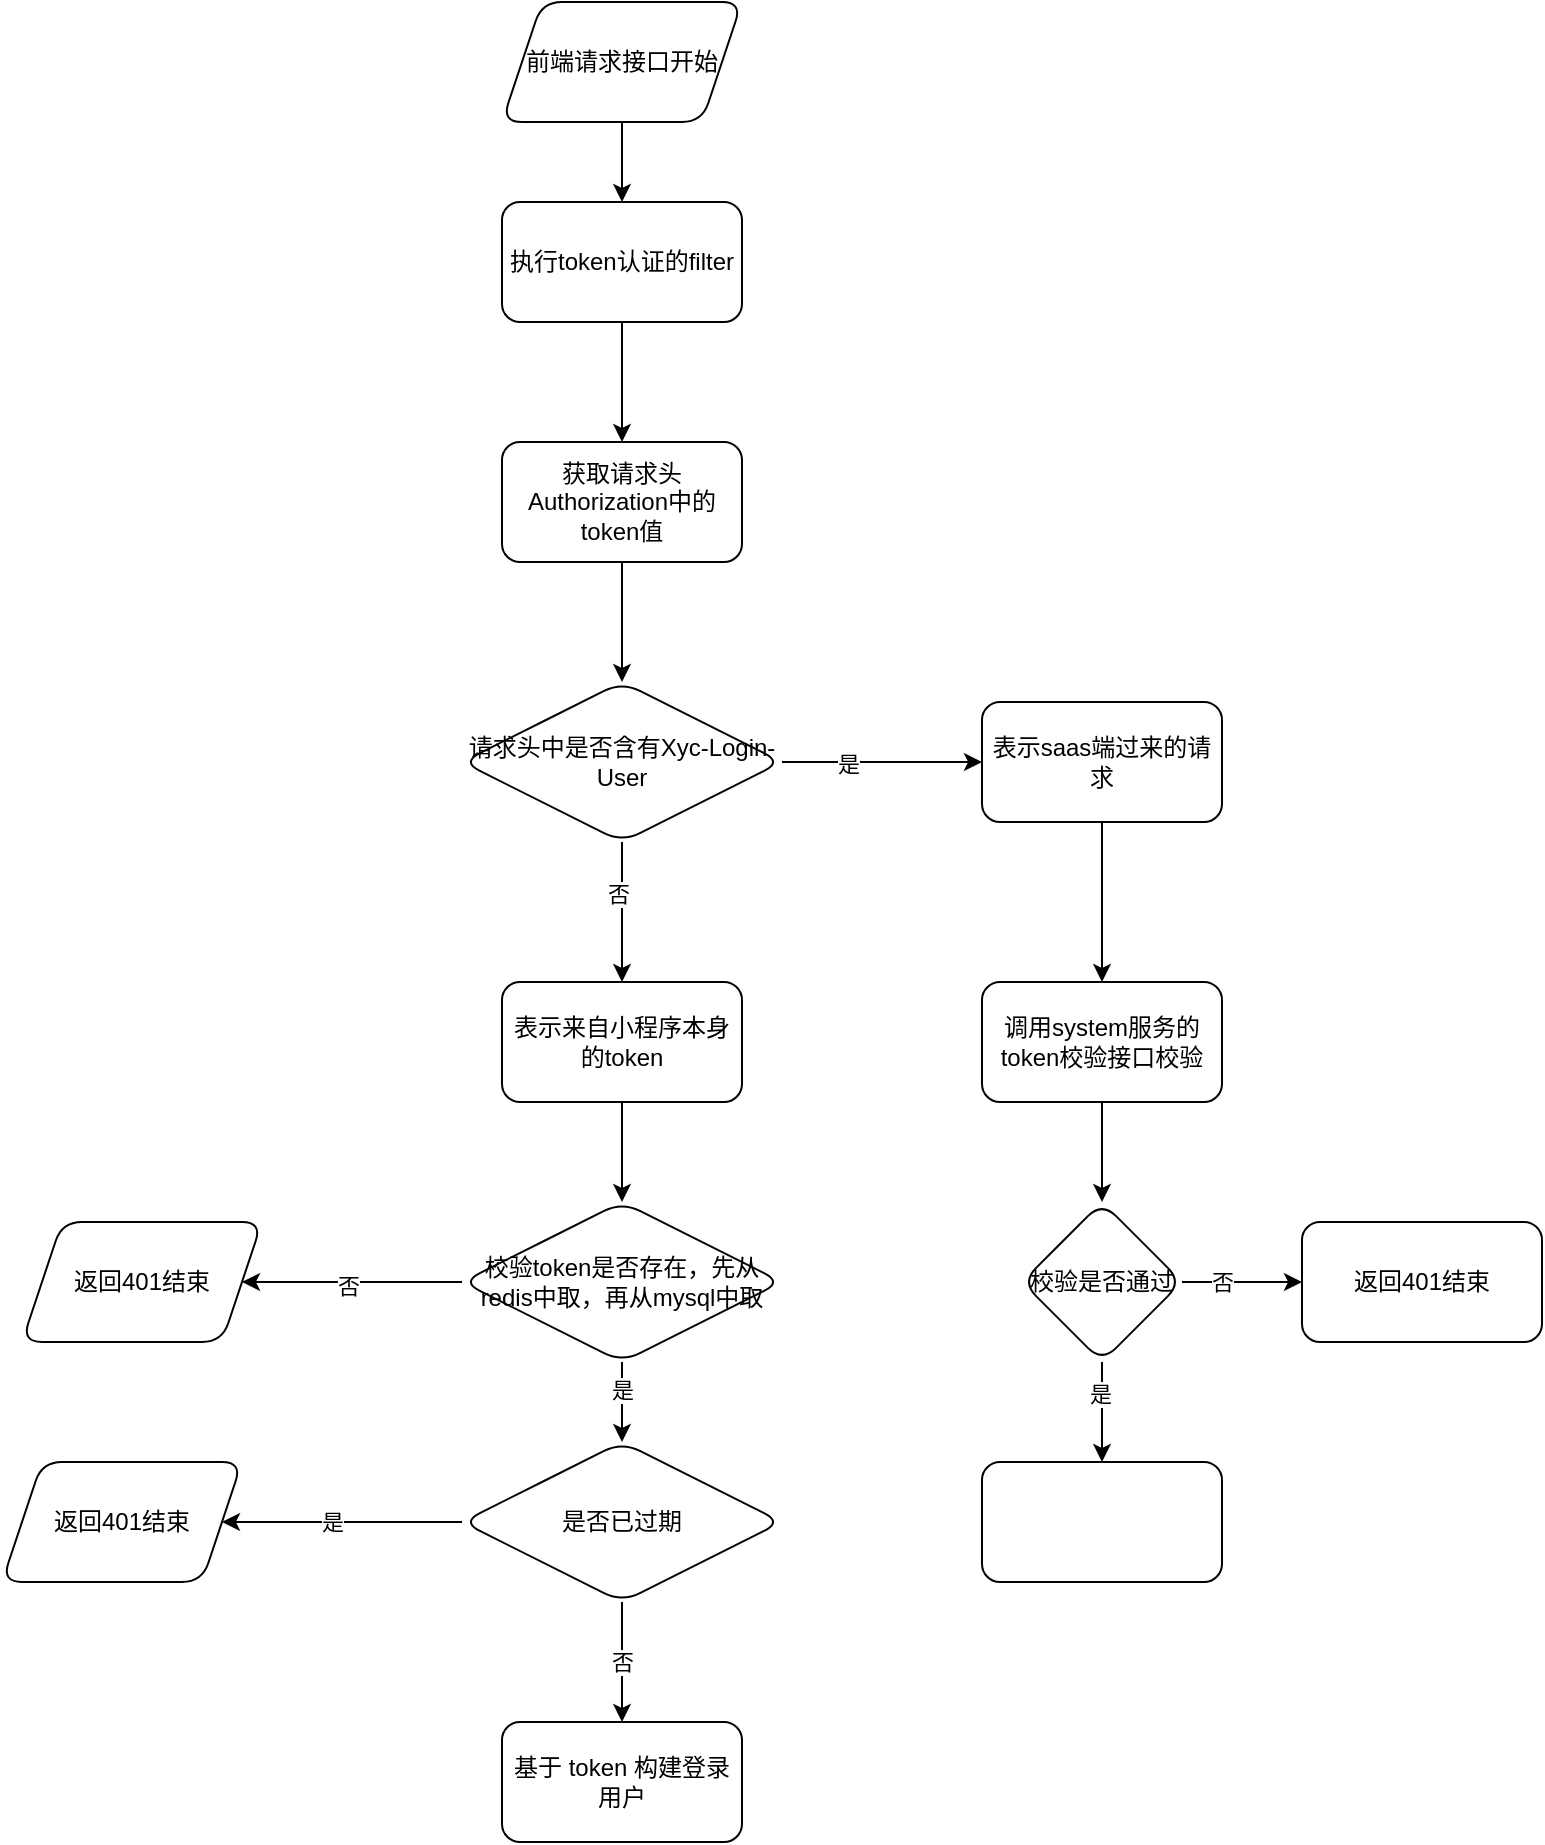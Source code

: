 <mxfile version="24.0.7" type="github">
  <diagram id="C5RBs43oDa-KdzZeNtuy" name="Page-1">
    <mxGraphModel dx="1434" dy="780" grid="1" gridSize="10" guides="1" tooltips="1" connect="1" arrows="1" fold="1" page="1" pageScale="1" pageWidth="827" pageHeight="1169" math="0" shadow="0">
      <root>
        <mxCell id="WIyWlLk6GJQsqaUBKTNV-0" />
        <mxCell id="WIyWlLk6GJQsqaUBKTNV-1" parent="WIyWlLk6GJQsqaUBKTNV-0" />
        <mxCell id="ojOlT_hlwT6HIEAQez5l-4" value="" style="edgeStyle=orthogonalEdgeStyle;rounded=0;orthogonalLoop=1;jettySize=auto;html=1;" edge="1" parent="WIyWlLk6GJQsqaUBKTNV-1" source="ojOlT_hlwT6HIEAQez5l-2" target="ojOlT_hlwT6HIEAQez5l-3">
          <mxGeometry relative="1" as="geometry" />
        </mxCell>
        <mxCell id="ojOlT_hlwT6HIEAQez5l-2" value="前端请求接口开始" style="shape=parallelogram;perimeter=parallelogramPerimeter;whiteSpace=wrap;html=1;fixedSize=1;rounded=1;glass=0;strokeWidth=1;shadow=0;" vertex="1" parent="WIyWlLk6GJQsqaUBKTNV-1">
          <mxGeometry x="260" y="30" width="120" height="60" as="geometry" />
        </mxCell>
        <mxCell id="ojOlT_hlwT6HIEAQez5l-15" value="" style="edgeStyle=orthogonalEdgeStyle;rounded=0;orthogonalLoop=1;jettySize=auto;html=1;" edge="1" parent="WIyWlLk6GJQsqaUBKTNV-1" source="ojOlT_hlwT6HIEAQez5l-3" target="ojOlT_hlwT6HIEAQez5l-14">
          <mxGeometry relative="1" as="geometry" />
        </mxCell>
        <mxCell id="ojOlT_hlwT6HIEAQez5l-3" value="执行token认证的filter" style="whiteSpace=wrap;html=1;rounded=1;glass=0;strokeWidth=1;shadow=0;" vertex="1" parent="WIyWlLk6GJQsqaUBKTNV-1">
          <mxGeometry x="260" y="130" width="120" height="60" as="geometry" />
        </mxCell>
        <mxCell id="ojOlT_hlwT6HIEAQez5l-10" value="" style="edgeStyle=orthogonalEdgeStyle;rounded=0;orthogonalLoop=1;jettySize=auto;html=1;" edge="1" parent="WIyWlLk6GJQsqaUBKTNV-1" source="ojOlT_hlwT6HIEAQez5l-7" target="ojOlT_hlwT6HIEAQez5l-9">
          <mxGeometry relative="1" as="geometry" />
        </mxCell>
        <mxCell id="ojOlT_hlwT6HIEAQez5l-11" value="是" style="edgeLabel;html=1;align=center;verticalAlign=middle;resizable=0;points=[];" vertex="1" connectable="0" parent="ojOlT_hlwT6HIEAQez5l-10">
          <mxGeometry x="-0.34" y="-1" relative="1" as="geometry">
            <mxPoint as="offset" />
          </mxGeometry>
        </mxCell>
        <mxCell id="ojOlT_hlwT6HIEAQez5l-26" value="" style="edgeStyle=orthogonalEdgeStyle;rounded=0;orthogonalLoop=1;jettySize=auto;html=1;" edge="1" parent="WIyWlLk6GJQsqaUBKTNV-1" source="ojOlT_hlwT6HIEAQez5l-7" target="ojOlT_hlwT6HIEAQez5l-25">
          <mxGeometry relative="1" as="geometry" />
        </mxCell>
        <mxCell id="ojOlT_hlwT6HIEAQez5l-27" value="否" style="edgeLabel;html=1;align=center;verticalAlign=middle;resizable=0;points=[];" vertex="1" connectable="0" parent="ojOlT_hlwT6HIEAQez5l-26">
          <mxGeometry x="-0.267" y="-2" relative="1" as="geometry">
            <mxPoint as="offset" />
          </mxGeometry>
        </mxCell>
        <mxCell id="ojOlT_hlwT6HIEAQez5l-7" value="请求头中是否含有Xyc-Login-User" style="rhombus;whiteSpace=wrap;html=1;rounded=1;glass=0;strokeWidth=1;shadow=0;" vertex="1" parent="WIyWlLk6GJQsqaUBKTNV-1">
          <mxGeometry x="240" y="370" width="160" height="80" as="geometry" />
        </mxCell>
        <mxCell id="ojOlT_hlwT6HIEAQez5l-13" value="" style="edgeStyle=orthogonalEdgeStyle;rounded=0;orthogonalLoop=1;jettySize=auto;html=1;" edge="1" parent="WIyWlLk6GJQsqaUBKTNV-1" source="ojOlT_hlwT6HIEAQez5l-9" target="ojOlT_hlwT6HIEAQez5l-12">
          <mxGeometry relative="1" as="geometry" />
        </mxCell>
        <mxCell id="ojOlT_hlwT6HIEAQez5l-9" value="表示saas端过来的请求" style="whiteSpace=wrap;html=1;rounded=1;glass=0;strokeWidth=1;shadow=0;" vertex="1" parent="WIyWlLk6GJQsqaUBKTNV-1">
          <mxGeometry x="500" y="380" width="120" height="60" as="geometry" />
        </mxCell>
        <mxCell id="ojOlT_hlwT6HIEAQez5l-18" value="" style="edgeStyle=orthogonalEdgeStyle;rounded=0;orthogonalLoop=1;jettySize=auto;html=1;" edge="1" parent="WIyWlLk6GJQsqaUBKTNV-1" source="ojOlT_hlwT6HIEAQez5l-12" target="ojOlT_hlwT6HIEAQez5l-17">
          <mxGeometry relative="1" as="geometry" />
        </mxCell>
        <mxCell id="ojOlT_hlwT6HIEAQez5l-12" value="调用system服务的token校验接口校验" style="whiteSpace=wrap;html=1;rounded=1;glass=0;strokeWidth=1;shadow=0;" vertex="1" parent="WIyWlLk6GJQsqaUBKTNV-1">
          <mxGeometry x="500" y="520" width="120" height="60" as="geometry" />
        </mxCell>
        <mxCell id="ojOlT_hlwT6HIEAQez5l-16" style="edgeStyle=orthogonalEdgeStyle;rounded=0;orthogonalLoop=1;jettySize=auto;html=1;entryX=0.5;entryY=0;entryDx=0;entryDy=0;" edge="1" parent="WIyWlLk6GJQsqaUBKTNV-1" source="ojOlT_hlwT6HIEAQez5l-14" target="ojOlT_hlwT6HIEAQez5l-7">
          <mxGeometry relative="1" as="geometry" />
        </mxCell>
        <mxCell id="ojOlT_hlwT6HIEAQez5l-14" value="获取请求头Authorization中的token值" style="whiteSpace=wrap;html=1;rounded=1;glass=0;strokeWidth=1;shadow=0;" vertex="1" parent="WIyWlLk6GJQsqaUBKTNV-1">
          <mxGeometry x="260" y="250" width="120" height="60" as="geometry" />
        </mxCell>
        <mxCell id="ojOlT_hlwT6HIEAQez5l-20" value="" style="edgeStyle=orthogonalEdgeStyle;rounded=0;orthogonalLoop=1;jettySize=auto;html=1;" edge="1" parent="WIyWlLk6GJQsqaUBKTNV-1" source="ojOlT_hlwT6HIEAQez5l-17" target="ojOlT_hlwT6HIEAQez5l-19">
          <mxGeometry relative="1" as="geometry" />
        </mxCell>
        <mxCell id="ojOlT_hlwT6HIEAQez5l-21" value="否" style="edgeLabel;html=1;align=center;verticalAlign=middle;resizable=0;points=[];" vertex="1" connectable="0" parent="ojOlT_hlwT6HIEAQez5l-20">
          <mxGeometry x="-0.333" relative="1" as="geometry">
            <mxPoint as="offset" />
          </mxGeometry>
        </mxCell>
        <mxCell id="ojOlT_hlwT6HIEAQez5l-23" value="" style="edgeStyle=orthogonalEdgeStyle;rounded=0;orthogonalLoop=1;jettySize=auto;html=1;" edge="1" parent="WIyWlLk6GJQsqaUBKTNV-1" source="ojOlT_hlwT6HIEAQez5l-17" target="ojOlT_hlwT6HIEAQez5l-22">
          <mxGeometry relative="1" as="geometry" />
        </mxCell>
        <mxCell id="ojOlT_hlwT6HIEAQez5l-24" value="是" style="edgeLabel;html=1;align=center;verticalAlign=middle;resizable=0;points=[];" vertex="1" connectable="0" parent="ojOlT_hlwT6HIEAQez5l-23">
          <mxGeometry x="-0.36" y="-1" relative="1" as="geometry">
            <mxPoint as="offset" />
          </mxGeometry>
        </mxCell>
        <mxCell id="ojOlT_hlwT6HIEAQez5l-17" value="校验是否通过" style="rhombus;whiteSpace=wrap;html=1;rounded=1;glass=0;strokeWidth=1;shadow=0;" vertex="1" parent="WIyWlLk6GJQsqaUBKTNV-1">
          <mxGeometry x="520" y="630" width="80" height="80" as="geometry" />
        </mxCell>
        <mxCell id="ojOlT_hlwT6HIEAQez5l-19" value="返回401结束" style="whiteSpace=wrap;html=1;rounded=1;glass=0;strokeWidth=1;shadow=0;" vertex="1" parent="WIyWlLk6GJQsqaUBKTNV-1">
          <mxGeometry x="660" y="640" width="120" height="60" as="geometry" />
        </mxCell>
        <mxCell id="ojOlT_hlwT6HIEAQez5l-22" value="" style="whiteSpace=wrap;html=1;rounded=1;glass=0;strokeWidth=1;shadow=0;" vertex="1" parent="WIyWlLk6GJQsqaUBKTNV-1">
          <mxGeometry x="500" y="760" width="120" height="60" as="geometry" />
        </mxCell>
        <mxCell id="ojOlT_hlwT6HIEAQez5l-29" value="" style="edgeStyle=orthogonalEdgeStyle;rounded=0;orthogonalLoop=1;jettySize=auto;html=1;" edge="1" parent="WIyWlLk6GJQsqaUBKTNV-1" source="ojOlT_hlwT6HIEAQez5l-25">
          <mxGeometry relative="1" as="geometry">
            <mxPoint x="320" y="630" as="targetPoint" />
          </mxGeometry>
        </mxCell>
        <mxCell id="ojOlT_hlwT6HIEAQez5l-25" value="表示来自小程序本身的token" style="whiteSpace=wrap;html=1;rounded=1;glass=0;strokeWidth=1;shadow=0;" vertex="1" parent="WIyWlLk6GJQsqaUBKTNV-1">
          <mxGeometry x="260" y="520" width="120" height="60" as="geometry" />
        </mxCell>
        <mxCell id="ojOlT_hlwT6HIEAQez5l-33" value="" style="edgeStyle=orthogonalEdgeStyle;rounded=0;orthogonalLoop=1;jettySize=auto;html=1;" edge="1" parent="WIyWlLk6GJQsqaUBKTNV-1" source="ojOlT_hlwT6HIEAQez5l-31" target="ojOlT_hlwT6HIEAQez5l-32">
          <mxGeometry relative="1" as="geometry" />
        </mxCell>
        <mxCell id="ojOlT_hlwT6HIEAQez5l-39" value="否" style="edgeLabel;html=1;align=center;verticalAlign=middle;resizable=0;points=[];" vertex="1" connectable="0" parent="ojOlT_hlwT6HIEAQez5l-33">
          <mxGeometry x="0.036" y="2" relative="1" as="geometry">
            <mxPoint as="offset" />
          </mxGeometry>
        </mxCell>
        <mxCell id="ojOlT_hlwT6HIEAQez5l-35" style="edgeStyle=orthogonalEdgeStyle;rounded=0;orthogonalLoop=1;jettySize=auto;html=1;entryX=0.5;entryY=0;entryDx=0;entryDy=0;" edge="1" parent="WIyWlLk6GJQsqaUBKTNV-1" source="ojOlT_hlwT6HIEAQez5l-31" target="ojOlT_hlwT6HIEAQez5l-34">
          <mxGeometry relative="1" as="geometry" />
        </mxCell>
        <mxCell id="ojOlT_hlwT6HIEAQez5l-40" value="是" style="edgeLabel;html=1;align=center;verticalAlign=middle;resizable=0;points=[];" vertex="1" connectable="0" parent="ojOlT_hlwT6HIEAQez5l-35">
          <mxGeometry x="-0.3" relative="1" as="geometry">
            <mxPoint as="offset" />
          </mxGeometry>
        </mxCell>
        <mxCell id="ojOlT_hlwT6HIEAQez5l-31" value="校验token是否存在，先从redis中取，再从mysql中取" style="rhombus;whiteSpace=wrap;html=1;rounded=1;glass=0;strokeWidth=1;shadow=0;" vertex="1" parent="WIyWlLk6GJQsqaUBKTNV-1">
          <mxGeometry x="240" y="630" width="160" height="80" as="geometry" />
        </mxCell>
        <mxCell id="ojOlT_hlwT6HIEAQez5l-32" value="返回401结束" style="shape=parallelogram;perimeter=parallelogramPerimeter;whiteSpace=wrap;html=1;fixedSize=1;rounded=1;glass=0;strokeWidth=1;shadow=0;" vertex="1" parent="WIyWlLk6GJQsqaUBKTNV-1">
          <mxGeometry x="20" y="640" width="120" height="60" as="geometry" />
        </mxCell>
        <mxCell id="ojOlT_hlwT6HIEAQez5l-37" style="edgeStyle=orthogonalEdgeStyle;rounded=0;orthogonalLoop=1;jettySize=auto;html=1;exitX=0;exitY=0.5;exitDx=0;exitDy=0;entryX=1;entryY=0.5;entryDx=0;entryDy=0;" edge="1" parent="WIyWlLk6GJQsqaUBKTNV-1" source="ojOlT_hlwT6HIEAQez5l-34" target="ojOlT_hlwT6HIEAQez5l-36">
          <mxGeometry relative="1" as="geometry" />
        </mxCell>
        <mxCell id="ojOlT_hlwT6HIEAQez5l-38" value="是" style="edgeLabel;html=1;align=center;verticalAlign=middle;resizable=0;points=[];" vertex="1" connectable="0" parent="ojOlT_hlwT6HIEAQez5l-37">
          <mxGeometry x="0.083" relative="1" as="geometry">
            <mxPoint as="offset" />
          </mxGeometry>
        </mxCell>
        <mxCell id="ojOlT_hlwT6HIEAQez5l-42" value="否" style="edgeStyle=orthogonalEdgeStyle;rounded=0;orthogonalLoop=1;jettySize=auto;html=1;" edge="1" parent="WIyWlLk6GJQsqaUBKTNV-1" source="ojOlT_hlwT6HIEAQez5l-34" target="ojOlT_hlwT6HIEAQez5l-41">
          <mxGeometry relative="1" as="geometry" />
        </mxCell>
        <mxCell id="ojOlT_hlwT6HIEAQez5l-34" value="是否已过期" style="rhombus;whiteSpace=wrap;html=1;rounded=1;glass=0;strokeWidth=1;shadow=0;" vertex="1" parent="WIyWlLk6GJQsqaUBKTNV-1">
          <mxGeometry x="240" y="750" width="160" height="80" as="geometry" />
        </mxCell>
        <mxCell id="ojOlT_hlwT6HIEAQez5l-36" value="返回401结束" style="shape=parallelogram;perimeter=parallelogramPerimeter;whiteSpace=wrap;html=1;fixedSize=1;rounded=1;glass=0;strokeWidth=1;shadow=0;" vertex="1" parent="WIyWlLk6GJQsqaUBKTNV-1">
          <mxGeometry x="10" y="760" width="120" height="60" as="geometry" />
        </mxCell>
        <mxCell id="ojOlT_hlwT6HIEAQez5l-41" value="基于 token 构建登录用户" style="whiteSpace=wrap;html=1;rounded=1;glass=0;strokeWidth=1;shadow=0;" vertex="1" parent="WIyWlLk6GJQsqaUBKTNV-1">
          <mxGeometry x="260" y="890" width="120" height="60" as="geometry" />
        </mxCell>
      </root>
    </mxGraphModel>
  </diagram>
</mxfile>
